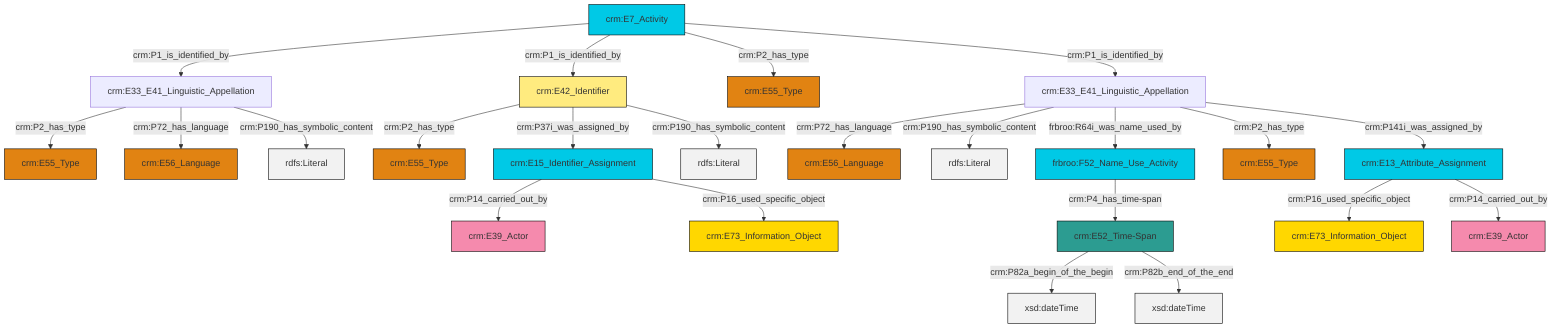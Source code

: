 graph TD
classDef Literal fill:#f2f2f2,stroke:#000000;
classDef CRM_Entity fill:#FFFFFF,stroke:#000000;
classDef Temporal_Entity fill:#00C9E6, stroke:#000000;
classDef Type fill:#E18312, stroke:#000000;
classDef Time-Span fill:#2C9C91, stroke:#000000;
classDef Appellation fill:#FFEB7F, stroke:#000000;
classDef Place fill:#008836, stroke:#000000;
classDef Persistent_Item fill:#B266B2, stroke:#000000;
classDef Conceptual_Object fill:#FFD700, stroke:#000000;
classDef Physical_Thing fill:#D2B48C, stroke:#000000;
classDef Actor fill:#f58aad, stroke:#000000;
classDef PC_Classes fill:#4ce600, stroke:#000000;
classDef Multi fill:#cccccc,stroke:#000000;

0["crm:E7_Activity"]:::Temporal_Entity -->|crm:P1_is_identified_by| 1["crm:E33_E41_Linguistic_Appellation"]:::Default
2["crm:E33_E41_Linguistic_Appellation"]:::Default -->|crm:P72_has_language| 3["crm:E56_Language"]:::Type
1["crm:E33_E41_Linguistic_Appellation"]:::Default -->|crm:P2_has_type| 4["crm:E55_Type"]:::Type
8["crm:E52_Time-Span"]:::Time-Span -->|crm:P82a_begin_of_the_begin| 9[xsd:dateTime]:::Literal
8["crm:E52_Time-Span"]:::Time-Span -->|crm:P82b_end_of_the_end| 10[xsd:dateTime]:::Literal
2["crm:E33_E41_Linguistic_Appellation"]:::Default -->|crm:P190_has_symbolic_content| 11[rdfs:Literal]:::Literal
2["crm:E33_E41_Linguistic_Appellation"]:::Default -->|frbroo:R64i_was_name_used_by| 12["frbroo:F52_Name_Use_Activity"]:::Temporal_Entity
2["crm:E33_E41_Linguistic_Appellation"]:::Default -->|crm:P2_has_type| 14["crm:E55_Type"]:::Type
15["crm:E13_Attribute_Assignment"]:::Temporal_Entity -->|crm:P16_used_specific_object| 6["crm:E73_Information_Object"]:::Conceptual_Object
16["crm:E15_Identifier_Assignment"]:::Temporal_Entity -->|crm:P14_carried_out_by| 17["crm:E39_Actor"]:::Actor
0["crm:E7_Activity"]:::Temporal_Entity -->|crm:P1_is_identified_by| 20["crm:E42_Identifier"]:::Appellation
2["crm:E33_E41_Linguistic_Appellation"]:::Default -->|crm:P141i_was_assigned_by| 15["crm:E13_Attribute_Assignment"]:::Temporal_Entity
0["crm:E7_Activity"]:::Temporal_Entity -->|crm:P2_has_type| 22["crm:E55_Type"]:::Type
1["crm:E33_E41_Linguistic_Appellation"]:::Default -->|crm:P72_has_language| 18["crm:E56_Language"]:::Type
16["crm:E15_Identifier_Assignment"]:::Temporal_Entity -->|crm:P16_used_specific_object| 24["crm:E73_Information_Object"]:::Conceptual_Object
12["frbroo:F52_Name_Use_Activity"]:::Temporal_Entity -->|crm:P4_has_time-span| 8["crm:E52_Time-Span"]:::Time-Span
20["crm:E42_Identifier"]:::Appellation -->|crm:P2_has_type| 29["crm:E55_Type"]:::Type
0["crm:E7_Activity"]:::Temporal_Entity -->|crm:P1_is_identified_by| 2["crm:E33_E41_Linguistic_Appellation"]:::Default
20["crm:E42_Identifier"]:::Appellation -->|crm:P37i_was_assigned_by| 16["crm:E15_Identifier_Assignment"]:::Temporal_Entity
1["crm:E33_E41_Linguistic_Appellation"]:::Default -->|crm:P190_has_symbolic_content| 38[rdfs:Literal]:::Literal
20["crm:E42_Identifier"]:::Appellation -->|crm:P190_has_symbolic_content| 40[rdfs:Literal]:::Literal
15["crm:E13_Attribute_Assignment"]:::Temporal_Entity -->|crm:P14_carried_out_by| 33["crm:E39_Actor"]:::Actor